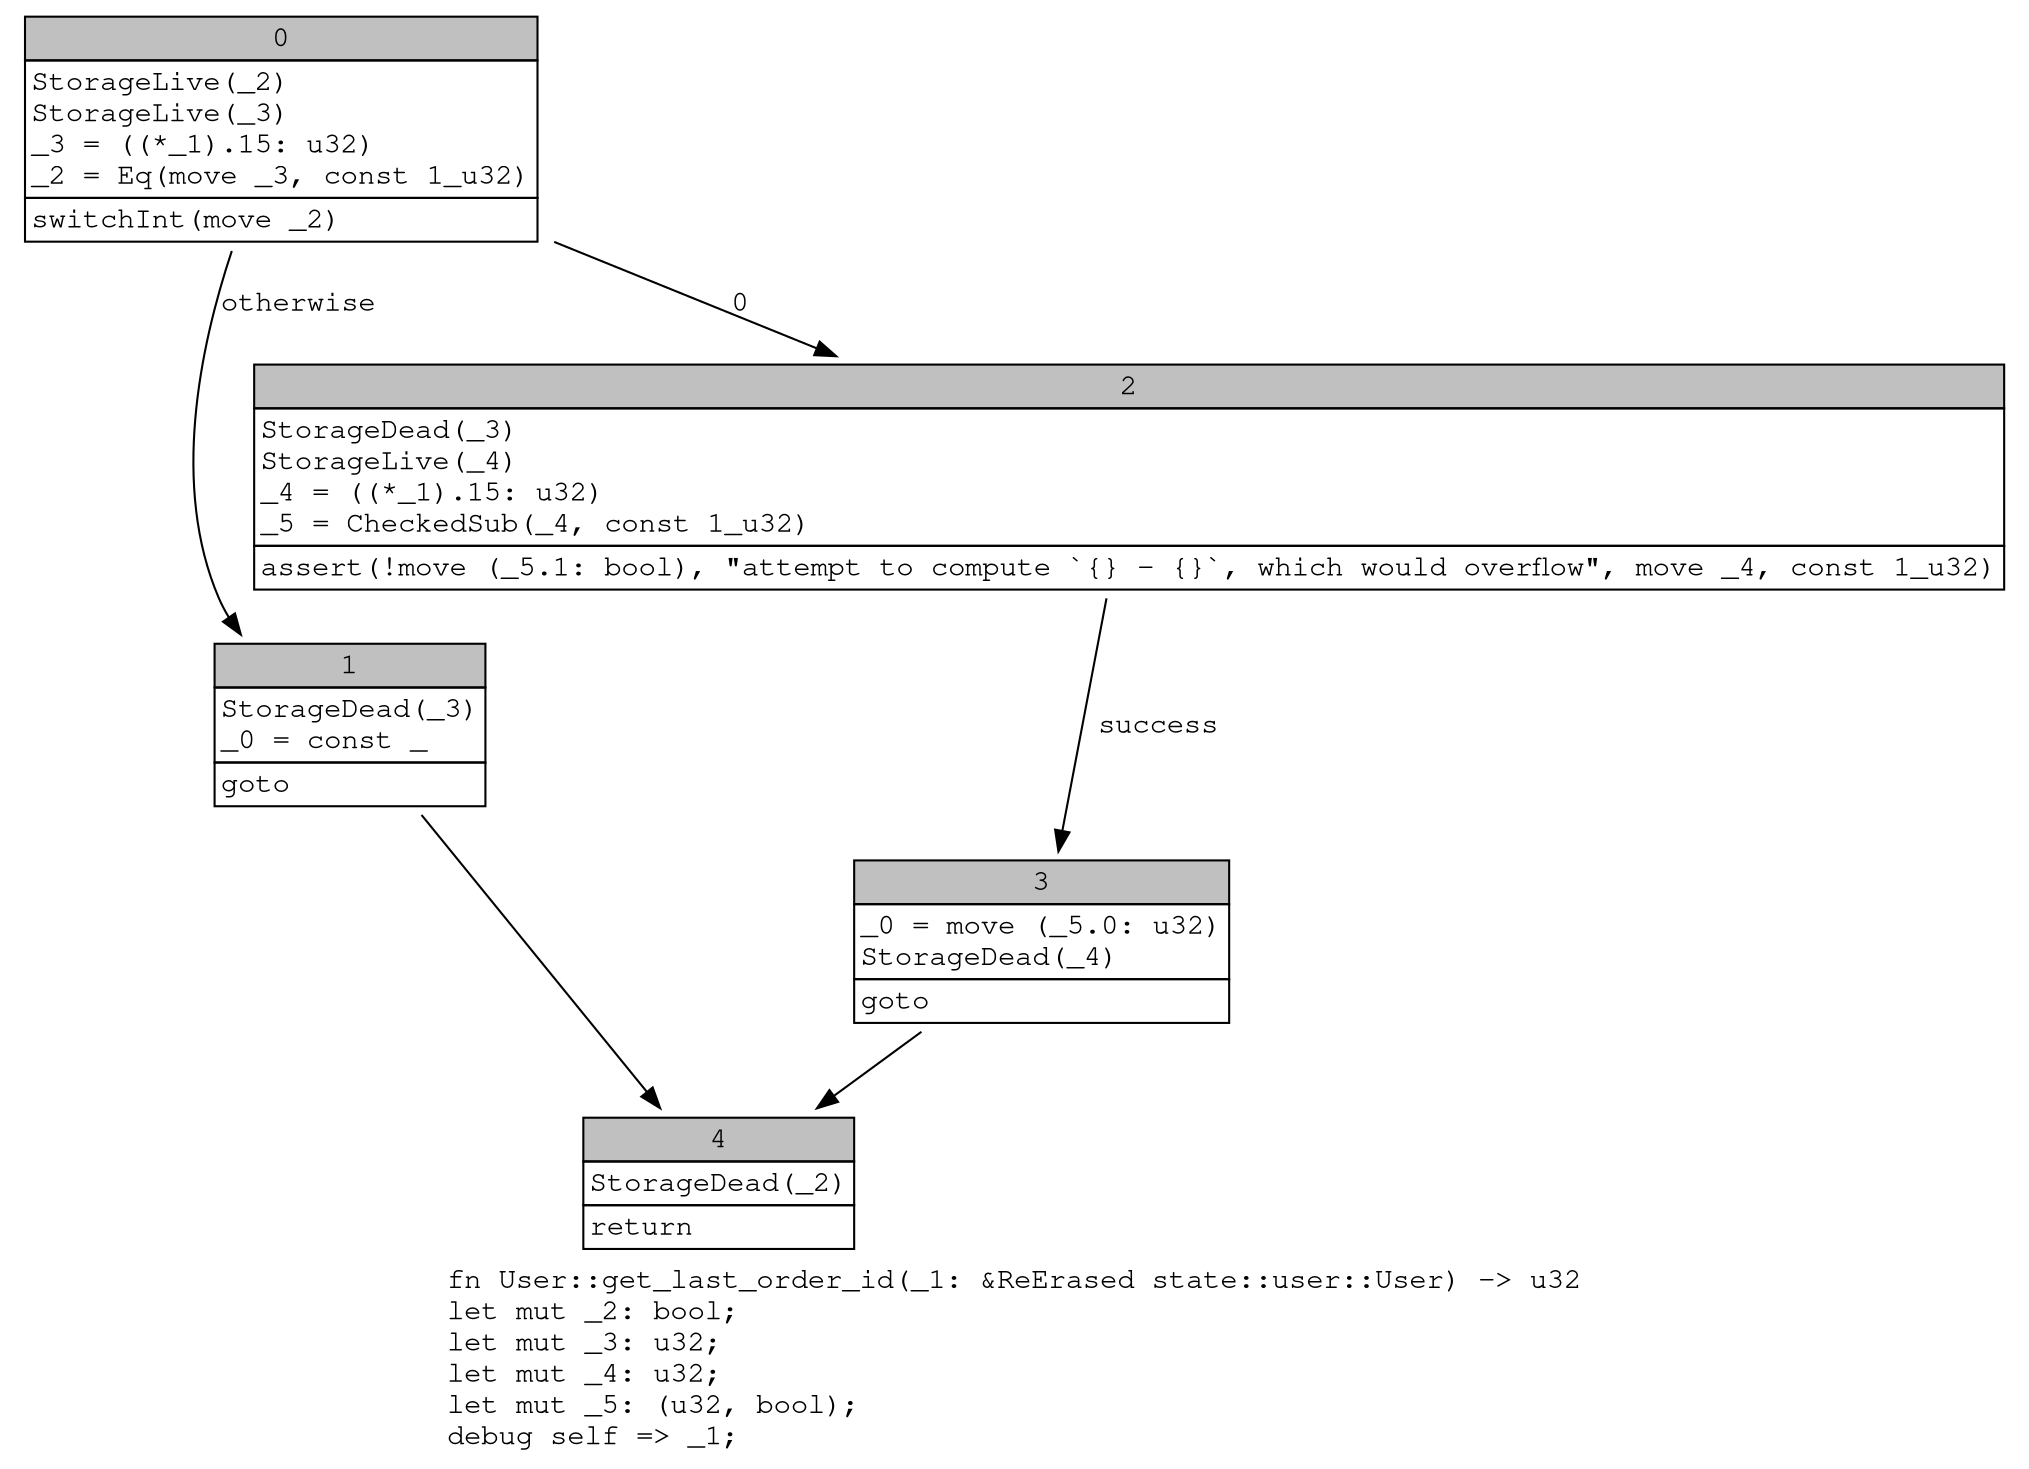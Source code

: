 digraph Mir_0_4303 {
    graph [fontname="Courier, monospace"];
    node [fontname="Courier, monospace"];
    edge [fontname="Courier, monospace"];
    label=<fn User::get_last_order_id(_1: &amp;ReErased state::user::User) -&gt; u32<br align="left"/>let mut _2: bool;<br align="left"/>let mut _3: u32;<br align="left"/>let mut _4: u32;<br align="left"/>let mut _5: (u32, bool);<br align="left"/>debug self =&gt; _1;<br align="left"/>>;
    bb0__0_4303 [shape="none", label=<<table border="0" cellborder="1" cellspacing="0"><tr><td bgcolor="gray" align="center" colspan="1">0</td></tr><tr><td align="left" balign="left">StorageLive(_2)<br/>StorageLive(_3)<br/>_3 = ((*_1).15: u32)<br/>_2 = Eq(move _3, const 1_u32)<br/></td></tr><tr><td align="left">switchInt(move _2)</td></tr></table>>];
    bb1__0_4303 [shape="none", label=<<table border="0" cellborder="1" cellspacing="0"><tr><td bgcolor="gray" align="center" colspan="1">1</td></tr><tr><td align="left" balign="left">StorageDead(_3)<br/>_0 = const _<br/></td></tr><tr><td align="left">goto</td></tr></table>>];
    bb2__0_4303 [shape="none", label=<<table border="0" cellborder="1" cellspacing="0"><tr><td bgcolor="gray" align="center" colspan="1">2</td></tr><tr><td align="left" balign="left">StorageDead(_3)<br/>StorageLive(_4)<br/>_4 = ((*_1).15: u32)<br/>_5 = CheckedSub(_4, const 1_u32)<br/></td></tr><tr><td align="left">assert(!move (_5.1: bool), &quot;attempt to compute `{} - {}`, which would overflow&quot;, move _4, const 1_u32)</td></tr></table>>];
    bb3__0_4303 [shape="none", label=<<table border="0" cellborder="1" cellspacing="0"><tr><td bgcolor="gray" align="center" colspan="1">3</td></tr><tr><td align="left" balign="left">_0 = move (_5.0: u32)<br/>StorageDead(_4)<br/></td></tr><tr><td align="left">goto</td></tr></table>>];
    bb4__0_4303 [shape="none", label=<<table border="0" cellborder="1" cellspacing="0"><tr><td bgcolor="gray" align="center" colspan="1">4</td></tr><tr><td align="left" balign="left">StorageDead(_2)<br/></td></tr><tr><td align="left">return</td></tr></table>>];
    bb0__0_4303 -> bb2__0_4303 [label="0"];
    bb0__0_4303 -> bb1__0_4303 [label="otherwise"];
    bb1__0_4303 -> bb4__0_4303 [label=""];
    bb2__0_4303 -> bb3__0_4303 [label="success"];
    bb3__0_4303 -> bb4__0_4303 [label=""];
}
